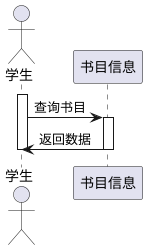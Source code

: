 @startuml
actor 学生
activate 学生
学生->书目信息:查询书目
activate 书目信息
书目信息->学生:返回数据
deactivate 书目信息
deactivate 学生
@enduml